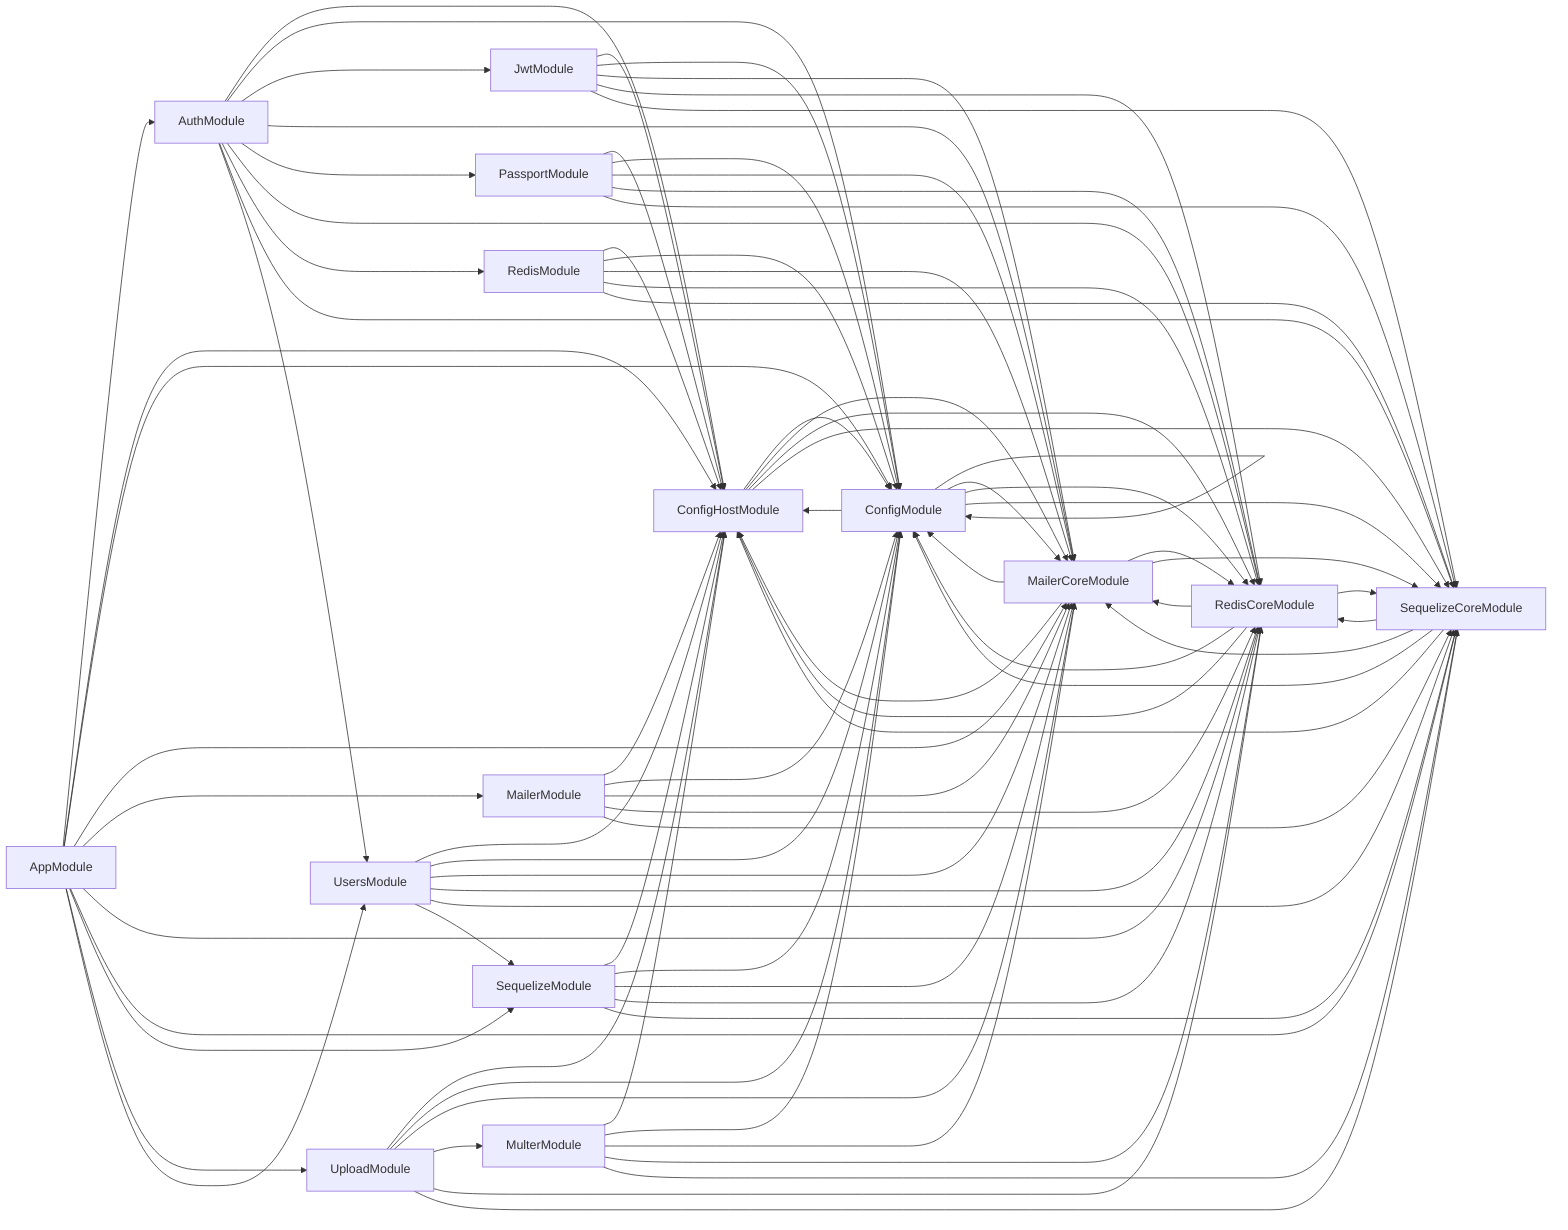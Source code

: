 graph LR
    AppModule-->AuthModule
  AppModule-->ConfigHostModule
  AppModule-->ConfigModule
  AppModule-->MailerCoreModule
  AppModule-->MailerModule
  AppModule-->RedisCoreModule
  AppModule-->SequelizeCoreModule
  AppModule-->SequelizeModule
  AppModule-->UploadModule
  AppModule-->UsersModule
  AuthModule-->ConfigHostModule
  AuthModule-->ConfigModule
  AuthModule-->JwtModule
  AuthModule-->MailerCoreModule
  AuthModule-->PassportModule
  AuthModule-->RedisCoreModule
  AuthModule-->RedisModule
  AuthModule-->SequelizeCoreModule
  AuthModule-->UsersModule
  ConfigHostModule-->ConfigModule
  ConfigHostModule-->MailerCoreModule
  ConfigHostModule-->RedisCoreModule
  ConfigHostModule-->SequelizeCoreModule
  ConfigModule-->ConfigHostModule
  ConfigModule-->ConfigModule
  ConfigModule-->MailerCoreModule
  ConfigModule-->RedisCoreModule
  ConfigModule-->SequelizeCoreModule
  JwtModule-->ConfigHostModule
  JwtModule-->ConfigModule
  JwtModule-->MailerCoreModule
  JwtModule-->RedisCoreModule
  JwtModule-->SequelizeCoreModule
  MailerCoreModule-->ConfigHostModule
  MailerCoreModule-->ConfigModule
  MailerCoreModule-->RedisCoreModule
  MailerCoreModule-->SequelizeCoreModule
  MailerModule-->ConfigHostModule
  MailerModule-->ConfigModule
  MailerModule-->MailerCoreModule
  MailerModule-->RedisCoreModule
  MailerModule-->SequelizeCoreModule
  MulterModule-->ConfigHostModule
  MulterModule-->ConfigModule
  MulterModule-->MailerCoreModule
  MulterModule-->RedisCoreModule
  MulterModule-->SequelizeCoreModule
  PassportModule-->ConfigHostModule
  PassportModule-->ConfigModule
  PassportModule-->MailerCoreModule
  PassportModule-->RedisCoreModule
  PassportModule-->SequelizeCoreModule
  RedisCoreModule-->ConfigHostModule
  RedisCoreModule-->ConfigModule
  RedisCoreModule-->MailerCoreModule
  RedisCoreModule-->SequelizeCoreModule
  RedisModule-->ConfigHostModule
  RedisModule-->ConfigModule
  RedisModule-->MailerCoreModule
  RedisModule-->RedisCoreModule
  RedisModule-->SequelizeCoreModule
  SequelizeCoreModule-->ConfigHostModule
  SequelizeCoreModule-->ConfigModule
  SequelizeCoreModule-->MailerCoreModule
  SequelizeCoreModule-->RedisCoreModule
  SequelizeModule-->ConfigHostModule
  SequelizeModule-->ConfigModule
  SequelizeModule-->MailerCoreModule
  SequelizeModule-->RedisCoreModule
  SequelizeModule-->SequelizeCoreModule
  UploadModule-->ConfigHostModule
  UploadModule-->ConfigModule
  UploadModule-->MailerCoreModule
  UploadModule-->MulterModule
  UploadModule-->RedisCoreModule
  UploadModule-->SequelizeCoreModule
  UsersModule-->ConfigHostModule
  UsersModule-->ConfigModule
  UsersModule-->MailerCoreModule
  UsersModule-->RedisCoreModule
  UsersModule-->SequelizeCoreModule
  UsersModule-->SequelizeModule